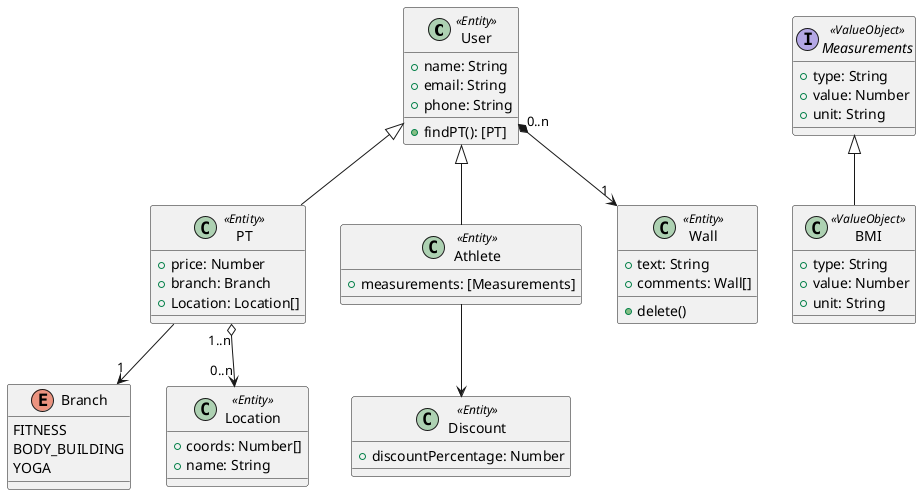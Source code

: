 @startuml "x"
class User <<Entity>>{
    + name: String
    + email: String
    + phone: String
    + findPT(): [PT]
}

class PT <<Entity>>{
    + price: Number
    + branch: Branch
    + Location: Location[]
}

class Athlete <<Entity>> {
    + measurements: [Measurements]
}

enum Branch{
    FITNESS
    BODY_BUILDING
    YOGA
}

interface Measurements <<ValueObject>>{
    + type: String
    + value: Number
    + unit: String
}

class BMI <<ValueObject>>{
    + type: String
    + value: Number
    + unit: String
}

class Wall <<Entity>>{
    + text: String
    + delete()
    + comments: Wall[]
} 

class Location <<Entity>>{
    + coords: Number[]
    + name: String
}

class Discount <<Entity>>{
    + discountPercentage: Number
}


BMI -up-|> Measurements
Athlete -UP-|> User
PT -up-|> User
PT --> "1" Branch
PT "1..n" o--> "0..n" Location
User "0..n" *--> "1" Wall 
Athlete --> Discount

'Ödev bunları kendi projemize dökmemiz.

@enduml
